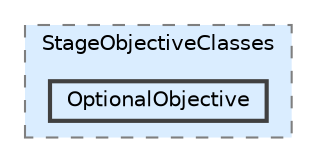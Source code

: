 digraph "Q:/IdleWave/Projet/Assets/Scripts/RogueGenesia/ScriptableObjects/GameObjective/StageObjectiveClasses/OptionalObjective"
{
 // LATEX_PDF_SIZE
  bgcolor="transparent";
  edge [fontname=Helvetica,fontsize=10,labelfontname=Helvetica,labelfontsize=10];
  node [fontname=Helvetica,fontsize=10,shape=box,height=0.2,width=0.4];
  compound=true
  subgraph clusterdir_41bded4723c11818d751fdc847260ba0 {
    graph [ bgcolor="#daedff", pencolor="grey50", label="StageObjectiveClasses", fontname=Helvetica,fontsize=10 style="filled,dashed", URL="dir_41bded4723c11818d751fdc847260ba0.html",tooltip=""]
  dir_48f2b63fb60ff7b03a5c6ede43cfb7e0 [label="OptionalObjective", fillcolor="#daedff", color="grey25", style="filled,bold", URL="dir_48f2b63fb60ff7b03a5c6ede43cfb7e0.html",tooltip=""];
  }
}

